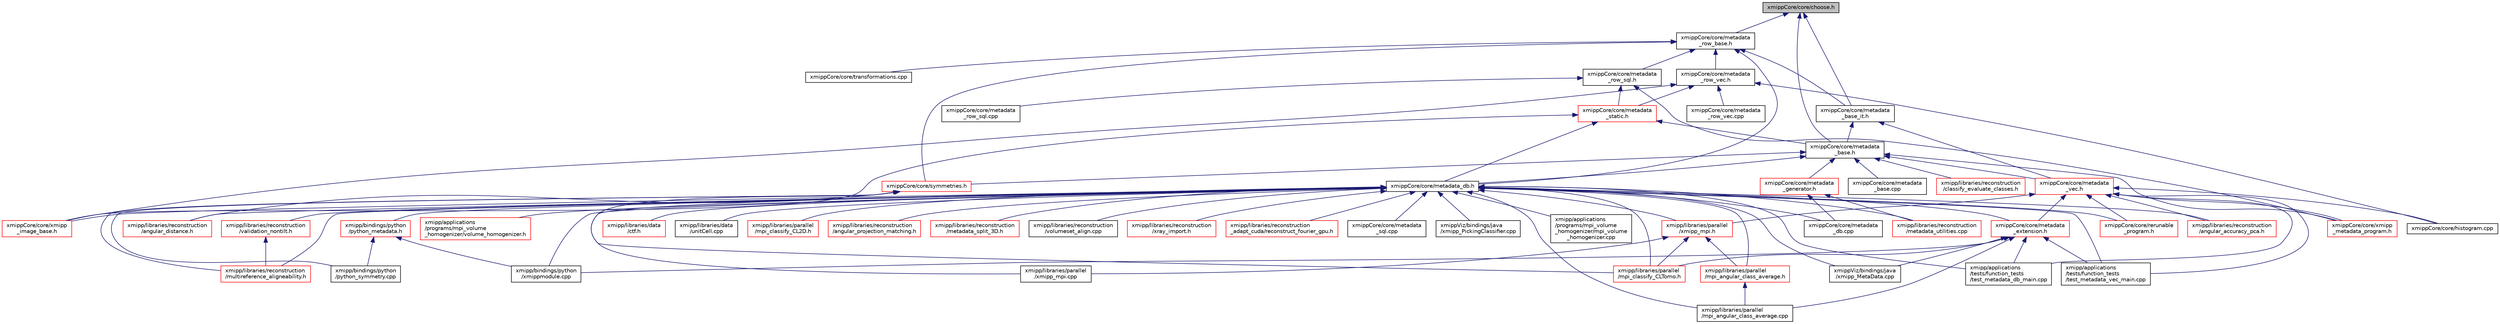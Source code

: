 digraph "xmippCore/core/choose.h"
{
  edge [fontname="Helvetica",fontsize="10",labelfontname="Helvetica",labelfontsize="10"];
  node [fontname="Helvetica",fontsize="10",shape=record];
  Node1 [label="xmippCore/core/choose.h",height=0.2,width=0.4,color="black", fillcolor="grey75", style="filled", fontcolor="black"];
  Node1 -> Node2 [dir="back",color="midnightblue",fontsize="10",style="solid",fontname="Helvetica"];
  Node2 [label="xmippCore/core/metadata\l_row_base.h",height=0.2,width=0.4,color="black", fillcolor="white", style="filled",URL="$metadata__row__base_8h.html"];
  Node2 -> Node3 [dir="back",color="midnightblue",fontsize="10",style="solid",fontname="Helvetica"];
  Node3 [label="xmippCore/core/metadata\l_row_vec.h",height=0.2,width=0.4,color="black", fillcolor="white", style="filled",URL="$metadata__row__vec_8h.html"];
  Node3 -> Node4 [dir="back",color="midnightblue",fontsize="10",style="solid",fontname="Helvetica"];
  Node4 [label="xmippCore/core/xmipp\l_image_base.h",height=0.2,width=0.4,color="red", fillcolor="white", style="filled",URL="$xmipp__image__base_8h.html"];
  Node3 -> Node640 [dir="back",color="midnightblue",fontsize="10",style="solid",fontname="Helvetica"];
  Node640 [label="xmippCore/core/metadata\l_static.h",height=0.2,width=0.4,color="red", fillcolor="white", style="filled",URL="$metadata__static_8h.html"];
  Node640 -> Node4 [dir="back",color="midnightblue",fontsize="10",style="solid",fontname="Helvetica"];
  Node640 -> Node641 [dir="back",color="midnightblue",fontsize="10",style="solid",fontname="Helvetica"];
  Node641 [label="xmippCore/core/metadata\l_base.h",height=0.2,width=0.4,color="black", fillcolor="white", style="filled",URL="$metadata__base_8h.html"];
  Node641 -> Node642 [dir="back",color="midnightblue",fontsize="10",style="solid",fontname="Helvetica"];
  Node642 [label="xmipp/libraries/reconstruction\l/classify_evaluate_classes.h",height=0.2,width=0.4,color="red", fillcolor="white", style="filled",URL="$classify__evaluate__classes_8h.html"];
  Node641 -> Node644 [dir="back",color="midnightblue",fontsize="10",style="solid",fontname="Helvetica"];
  Node644 [label="xmippCore/core/metadata_db.h",height=0.2,width=0.4,color="black", fillcolor="white", style="filled",URL="$metadata__db_8h.html"];
  Node644 -> Node260 [dir="back",color="midnightblue",fontsize="10",style="solid",fontname="Helvetica"];
  Node260 [label="xmipp/applications\l/programs/mpi_volume\l_homogenizer/volume_homogenizer.h",height=0.2,width=0.4,color="red", fillcolor="white", style="filled",URL="$volume__homogenizer_8h.html"];
  Node644 -> Node262 [dir="back",color="midnightblue",fontsize="10",style="solid",fontname="Helvetica"];
  Node262 [label="xmipp/applications\l/programs/mpi_volume\l_homogenizer/mpi_volume\l_homogenizer.cpp",height=0.2,width=0.4,color="black", fillcolor="white", style="filled",URL="$mpi__volume__homogenizer_8cpp.html"];
  Node644 -> Node575 [dir="back",color="midnightblue",fontsize="10",style="solid",fontname="Helvetica"];
  Node575 [label="xmipp/applications\l/tests/function_tests\l/test_metadata_db_main.cpp",height=0.2,width=0.4,color="black", fillcolor="white", style="filled",URL="$test__metadata__db__main_8cpp.html"];
  Node644 -> Node576 [dir="back",color="midnightblue",fontsize="10",style="solid",fontname="Helvetica"];
  Node576 [label="xmipp/applications\l/tests/function_tests\l/test_metadata_vec_main.cpp",height=0.2,width=0.4,color="black", fillcolor="white", style="filled",URL="$test__metadata__vec__main_8cpp.html"];
  Node644 -> Node645 [dir="back",color="midnightblue",fontsize="10",style="solid",fontname="Helvetica"];
  Node645 [label="xmipp/bindings/python\l/python_metadata.h",height=0.2,width=0.4,color="red", fillcolor="white", style="filled",URL="$python__metadata_8h.html"];
  Node645 -> Node647 [dir="back",color="midnightblue",fontsize="10",style="solid",fontname="Helvetica"];
  Node647 [label="xmipp/bindings/python\l/python_symmetry.cpp",height=0.2,width=0.4,color="black", fillcolor="white", style="filled",URL="$python__symmetry_8cpp.html"];
  Node645 -> Node265 [dir="back",color="midnightblue",fontsize="10",style="solid",fontname="Helvetica"];
  Node265 [label="xmipp/bindings/python\l/xmippmodule.cpp",height=0.2,width=0.4,color="black", fillcolor="white", style="filled",URL="$xmippmodule_8cpp.html"];
  Node644 -> Node265 [dir="back",color="midnightblue",fontsize="10",style="solid",fontname="Helvetica"];
  Node644 -> Node649 [dir="back",color="midnightblue",fontsize="10",style="solid",fontname="Helvetica"];
  Node649 [label="xmipp/libraries/data\l/ctf.h",height=0.2,width=0.4,color="red", fillcolor="white", style="filled",URL="$ctf_8h.html"];
  Node644 -> Node428 [dir="back",color="midnightblue",fontsize="10",style="solid",fontname="Helvetica"];
  Node428 [label="xmipp/libraries/data\l/unitCell.cpp",height=0.2,width=0.4,color="black", fillcolor="white", style="filled",URL="$unitCell_8cpp.html"];
  Node644 -> Node442 [dir="back",color="midnightblue",fontsize="10",style="solid",fontname="Helvetica"];
  Node442 [label="xmipp/libraries/parallel\l/mpi_angular_class_average.h",height=0.2,width=0.4,color="red", fillcolor="white", style="filled",URL="$mpi__angular__class__average_8h.html"];
  Node442 -> Node444 [dir="back",color="midnightblue",fontsize="10",style="solid",fontname="Helvetica"];
  Node444 [label="xmipp/libraries/parallel\l/mpi_angular_class_average.cpp",height=0.2,width=0.4,color="black", fillcolor="white", style="filled",URL="$mpi__angular__class__average_8cpp.html"];
  Node644 -> Node444 [dir="back",color="midnightblue",fontsize="10",style="solid",fontname="Helvetica"];
  Node644 -> Node653 [dir="back",color="midnightblue",fontsize="10",style="solid",fontname="Helvetica"];
  Node653 [label="xmipp/libraries/parallel\l/mpi_classify_CL2D.h",height=0.2,width=0.4,color="red", fillcolor="white", style="filled",URL="$mpi__classify__CL2D_8h.html"];
  Node644 -> Node655 [dir="back",color="midnightblue",fontsize="10",style="solid",fontname="Helvetica"];
  Node655 [label="xmipp/libraries/parallel\l/xmipp_mpi.h",height=0.2,width=0.4,color="red", fillcolor="white", style="filled",URL="$xmipp__mpi_8h.html"];
  Node655 -> Node442 [dir="back",color="midnightblue",fontsize="10",style="solid",fontname="Helvetica"];
  Node655 -> Node90 [dir="back",color="midnightblue",fontsize="10",style="solid",fontname="Helvetica"];
  Node90 [label="xmipp/libraries/parallel\l/mpi_classify_CLTomo.h",height=0.2,width=0.4,color="red", fillcolor="white", style="filled",URL="$mpi__classify__CLTomo_8h.html"];
  Node655 -> Node678 [dir="back",color="midnightblue",fontsize="10",style="solid",fontname="Helvetica"];
  Node678 [label="xmipp/libraries/parallel\l/xmipp_mpi.cpp",height=0.2,width=0.4,color="black", fillcolor="white", style="filled",URL="$xmipp__mpi_8cpp.html"];
  Node644 -> Node90 [dir="back",color="midnightblue",fontsize="10",style="solid",fontname="Helvetica"];
  Node644 -> Node678 [dir="back",color="midnightblue",fontsize="10",style="solid",fontname="Helvetica"];
  Node644 -> Node451 [dir="back",color="midnightblue",fontsize="10",style="solid",fontname="Helvetica"];
  Node451 [label="xmipp/libraries/reconstruction\l/angular_accuracy_pca.h",height=0.2,width=0.4,color="red", fillcolor="white", style="filled",URL="$angular__accuracy__pca_8h.html"];
  Node644 -> Node679 [dir="back",color="midnightblue",fontsize="10",style="solid",fontname="Helvetica"];
  Node679 [label="xmipp/libraries/reconstruction\l/angular_distance.h",height=0.2,width=0.4,color="red", fillcolor="white", style="filled",URL="$angular__distance_8h.html"];
  Node644 -> Node684 [dir="back",color="midnightblue",fontsize="10",style="solid",fontname="Helvetica"];
  Node684 [label="xmipp/libraries/reconstruction\l/angular_projection_matching.h",height=0.2,width=0.4,color="red", fillcolor="white", style="filled",URL="$angular__projection__matching_8h.html"];
  Node644 -> Node686 [dir="back",color="midnightblue",fontsize="10",style="solid",fontname="Helvetica"];
  Node686 [label="xmipp/libraries/reconstruction\l/metadata_split_3D.h",height=0.2,width=0.4,color="red", fillcolor="white", style="filled",URL="$metadata__split__3D_8h.html"];
  Node644 -> Node688 [dir="back",color="midnightblue",fontsize="10",style="solid",fontname="Helvetica"];
  Node688 [label="xmipp/libraries/reconstruction\l/metadata_utilities.cpp",height=0.2,width=0.4,color="red", fillcolor="white", style="filled",URL="$metadata__utilities_8cpp.html"];
  Node644 -> Node690 [dir="back",color="midnightblue",fontsize="10",style="solid",fontname="Helvetica"];
  Node690 [label="xmipp/libraries/reconstruction\l/validation_nontilt.h",height=0.2,width=0.4,color="red", fillcolor="white", style="filled",URL="$validation__nontilt_8h.html"];
  Node690 -> Node169 [dir="back",color="midnightblue",fontsize="10",style="solid",fontname="Helvetica"];
  Node169 [label="xmipp/libraries/reconstruction\l/multireference_aligneability.h",height=0.2,width=0.4,color="red", fillcolor="white", style="filled",URL="$multireference__aligneability_8h.html"];
  Node644 -> Node169 [dir="back",color="midnightblue",fontsize="10",style="solid",fontname="Helvetica"];
  Node644 -> Node693 [dir="back",color="midnightblue",fontsize="10",style="solid",fontname="Helvetica"];
  Node693 [label="xmipp/libraries/reconstruction\l/volumeset_align.cpp",height=0.2,width=0.4,color="black", fillcolor="white", style="filled",URL="$volumeset__align_8cpp.html"];
  Node644 -> Node560 [dir="back",color="midnightblue",fontsize="10",style="solid",fontname="Helvetica"];
  Node560 [label="xmipp/libraries/reconstruction\l/xray_import.h",height=0.2,width=0.4,color="red", fillcolor="white", style="filled",URL="$xray__import_8h.html"];
  Node644 -> Node243 [dir="back",color="midnightblue",fontsize="10",style="solid",fontname="Helvetica"];
  Node243 [label="xmipp/libraries/reconstruction\l_adapt_cuda/reconstruct_fourier_gpu.h",height=0.2,width=0.4,color="red", fillcolor="white", style="filled",URL="$reconstruct__fourier__gpu_8h.html"];
  Node644 -> Node4 [dir="back",color="midnightblue",fontsize="10",style="solid",fontname="Helvetica"];
  Node644 -> Node574 [dir="back",color="midnightblue",fontsize="10",style="solid",fontname="Helvetica"];
  Node574 [label="xmippCore/core/metadata\l_extension.h",height=0.2,width=0.4,color="red", fillcolor="white", style="filled",URL="$metadata__extension_8h.html"];
  Node574 -> Node575 [dir="back",color="midnightblue",fontsize="10",style="solid",fontname="Helvetica"];
  Node574 -> Node576 [dir="back",color="midnightblue",fontsize="10",style="solid",fontname="Helvetica"];
  Node574 -> Node265 [dir="back",color="midnightblue",fontsize="10",style="solid",fontname="Helvetica"];
  Node574 -> Node444 [dir="back",color="midnightblue",fontsize="10",style="solid",fontname="Helvetica"];
  Node574 -> Node90 [dir="back",color="midnightblue",fontsize="10",style="solid",fontname="Helvetica"];
  Node574 -> Node595 [dir="back",color="midnightblue",fontsize="10",style="solid",fontname="Helvetica"];
  Node595 [label="xmippViz/bindings/java\l/xmipp_MetaData.cpp",height=0.2,width=0.4,color="black", fillcolor="white", style="filled",URL="$bindings_2java_2xmipp__MetaData_8cpp.html"];
  Node644 -> Node602 [dir="back",color="midnightblue",fontsize="10",style="solid",fontname="Helvetica"];
  Node602 [label="xmippCore/core/metadata\l_db.cpp",height=0.2,width=0.4,color="black", fillcolor="white", style="filled",URL="$metadata__db_8cpp.html"];
  Node644 -> Node694 [dir="back",color="midnightblue",fontsize="10",style="solid",fontname="Helvetica"];
  Node694 [label="xmippCore/core/metadata\l_sql.cpp",height=0.2,width=0.4,color="black", fillcolor="white", style="filled",URL="$metadata__sql_8cpp.html"];
  Node644 -> Node695 [dir="back",color="midnightblue",fontsize="10",style="solid",fontname="Helvetica"];
  Node695 [label="xmippCore/core/rerunable\l_program.h",height=0.2,width=0.4,color="red", fillcolor="white", style="filled",URL="$rerunable__program_8h.html"];
  Node644 -> Node595 [dir="back",color="midnightblue",fontsize="10",style="solid",fontname="Helvetica"];
  Node644 -> Node354 [dir="back",color="midnightblue",fontsize="10",style="solid",fontname="Helvetica"];
  Node354 [label="xmippViz/bindings/java\l/xmipp_PickingClassifier.cpp",height=0.2,width=0.4,color="black", fillcolor="white", style="filled",URL="$xmipp__PickingClassifier_8cpp.html"];
  Node641 -> Node702 [dir="back",color="midnightblue",fontsize="10",style="solid",fontname="Helvetica"];
  Node702 [label="xmippCore/core/metadata\l_vec.h",height=0.2,width=0.4,color="red", fillcolor="white", style="filled",URL="$metadata__vec_8h.html"];
  Node702 -> Node575 [dir="back",color="midnightblue",fontsize="10",style="solid",fontname="Helvetica"];
  Node702 -> Node576 [dir="back",color="midnightblue",fontsize="10",style="solid",fontname="Helvetica"];
  Node702 -> Node655 [dir="back",color="midnightblue",fontsize="10",style="solid",fontname="Helvetica"];
  Node702 -> Node451 [dir="back",color="midnightblue",fontsize="10",style="solid",fontname="Helvetica"];
  Node702 -> Node574 [dir="back",color="midnightblue",fontsize="10",style="solid",fontname="Helvetica"];
  Node702 -> Node746 [dir="back",color="midnightblue",fontsize="10",style="solid",fontname="Helvetica"];
  Node746 [label="xmippCore/core/histogram.cpp",height=0.2,width=0.4,color="black", fillcolor="white", style="filled",URL="$histogram_8cpp.html"];
  Node702 -> Node695 [dir="back",color="midnightblue",fontsize="10",style="solid",fontname="Helvetica"];
  Node702 -> Node747 [dir="back",color="midnightblue",fontsize="10",style="solid",fontname="Helvetica"];
  Node747 [label="xmippCore/core/xmipp\l_metadata_program.h",height=0.2,width=0.4,color="red", fillcolor="white", style="filled",URL="$xmipp__metadata__program_8h.html"];
  Node641 -> Node764 [dir="back",color="midnightblue",fontsize="10",style="solid",fontname="Helvetica"];
  Node764 [label="xmippCore/core/symmetries.h",height=0.2,width=0.4,color="red", fillcolor="white", style="filled",URL="$ore_2core_2symmetries_8h.html"];
  Node764 -> Node647 [dir="back",color="midnightblue",fontsize="10",style="solid",fontname="Helvetica"];
  Node764 -> Node90 [dir="back",color="midnightblue",fontsize="10",style="solid",fontname="Helvetica"];
  Node764 -> Node679 [dir="back",color="midnightblue",fontsize="10",style="solid",fontname="Helvetica"];
  Node764 -> Node169 [dir="back",color="midnightblue",fontsize="10",style="solid",fontname="Helvetica"];
  Node641 -> Node601 [dir="back",color="midnightblue",fontsize="10",style="solid",fontname="Helvetica"];
  Node601 [label="xmippCore/core/metadata\l_base.cpp",height=0.2,width=0.4,color="black", fillcolor="white", style="filled",URL="$metadata__base_8cpp.html"];
  Node641 -> Node770 [dir="back",color="midnightblue",fontsize="10",style="solid",fontname="Helvetica"];
  Node770 [label="xmippCore/core/metadata\l_generator.h",height=0.2,width=0.4,color="red", fillcolor="white", style="filled",URL="$metadata__generator_8h.html"];
  Node770 -> Node688 [dir="back",color="midnightblue",fontsize="10",style="solid",fontname="Helvetica"];
  Node770 -> Node602 [dir="back",color="midnightblue",fontsize="10",style="solid",fontname="Helvetica"];
  Node641 -> Node747 [dir="back",color="midnightblue",fontsize="10",style="solid",fontname="Helvetica"];
  Node640 -> Node644 [dir="back",color="midnightblue",fontsize="10",style="solid",fontname="Helvetica"];
  Node3 -> Node746 [dir="back",color="midnightblue",fontsize="10",style="solid",fontname="Helvetica"];
  Node3 -> Node782 [dir="back",color="midnightblue",fontsize="10",style="solid",fontname="Helvetica"];
  Node782 [label="xmippCore/core/metadata\l_row_vec.cpp",height=0.2,width=0.4,color="black", fillcolor="white", style="filled",URL="$metadata__row__vec_8cpp.html"];
  Node2 -> Node783 [dir="back",color="midnightblue",fontsize="10",style="solid",fontname="Helvetica"];
  Node783 [label="xmippCore/core/metadata\l_row_sql.h",height=0.2,width=0.4,color="black", fillcolor="white", style="filled",URL="$metadata__row__sql_8h.html"];
  Node783 -> Node640 [dir="back",color="midnightblue",fontsize="10",style="solid",fontname="Helvetica"];
  Node783 -> Node784 [dir="back",color="midnightblue",fontsize="10",style="solid",fontname="Helvetica"];
  Node784 [label="xmippCore/core/metadata\l_row_sql.cpp",height=0.2,width=0.4,color="black", fillcolor="white", style="filled",URL="$metadata__row__sql_8cpp.html"];
  Node783 -> Node747 [dir="back",color="midnightblue",fontsize="10",style="solid",fontname="Helvetica"];
  Node2 -> Node785 [dir="back",color="midnightblue",fontsize="10",style="solid",fontname="Helvetica"];
  Node785 [label="xmippCore/core/metadata\l_base_it.h",height=0.2,width=0.4,color="black", fillcolor="white", style="filled",URL="$metadata__base__it_8h.html"];
  Node785 -> Node641 [dir="back",color="midnightblue",fontsize="10",style="solid",fontname="Helvetica"];
  Node785 -> Node702 [dir="back",color="midnightblue",fontsize="10",style="solid",fontname="Helvetica"];
  Node2 -> Node644 [dir="back",color="midnightblue",fontsize="10",style="solid",fontname="Helvetica"];
  Node2 -> Node764 [dir="back",color="midnightblue",fontsize="10",style="solid",fontname="Helvetica"];
  Node2 -> Node786 [dir="back",color="midnightblue",fontsize="10",style="solid",fontname="Helvetica"];
  Node786 [label="xmippCore/core/transformations.cpp",height=0.2,width=0.4,color="black", fillcolor="white", style="filled",URL="$transformations_8cpp.html"];
  Node1 -> Node785 [dir="back",color="midnightblue",fontsize="10",style="solid",fontname="Helvetica"];
  Node1 -> Node641 [dir="back",color="midnightblue",fontsize="10",style="solid",fontname="Helvetica"];
}
